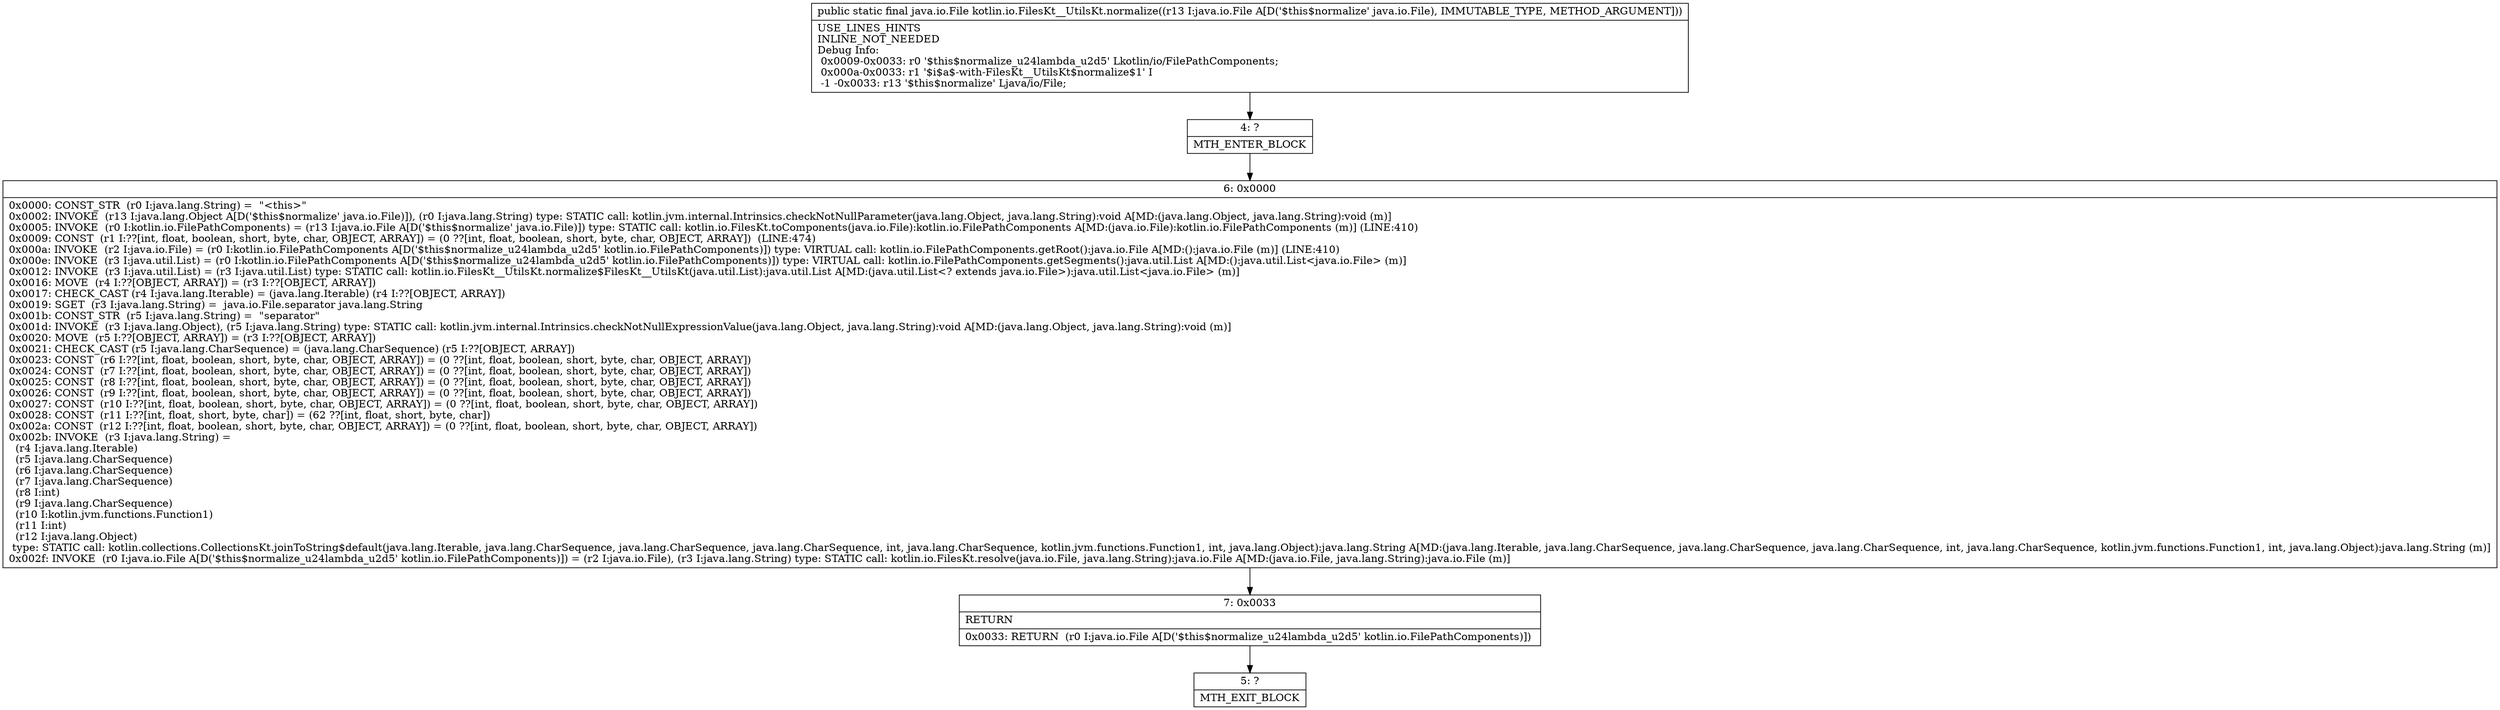 digraph "CFG forkotlin.io.FilesKt__UtilsKt.normalize(Ljava\/io\/File;)Ljava\/io\/File;" {
Node_4 [shape=record,label="{4\:\ ?|MTH_ENTER_BLOCK\l}"];
Node_6 [shape=record,label="{6\:\ 0x0000|0x0000: CONST_STR  (r0 I:java.lang.String) =  \"\<this\>\" \l0x0002: INVOKE  (r13 I:java.lang.Object A[D('$this$normalize' java.io.File)]), (r0 I:java.lang.String) type: STATIC call: kotlin.jvm.internal.Intrinsics.checkNotNullParameter(java.lang.Object, java.lang.String):void A[MD:(java.lang.Object, java.lang.String):void (m)]\l0x0005: INVOKE  (r0 I:kotlin.io.FilePathComponents) = (r13 I:java.io.File A[D('$this$normalize' java.io.File)]) type: STATIC call: kotlin.io.FilesKt.toComponents(java.io.File):kotlin.io.FilePathComponents A[MD:(java.io.File):kotlin.io.FilePathComponents (m)] (LINE:410)\l0x0009: CONST  (r1 I:??[int, float, boolean, short, byte, char, OBJECT, ARRAY]) = (0 ??[int, float, boolean, short, byte, char, OBJECT, ARRAY])  (LINE:474)\l0x000a: INVOKE  (r2 I:java.io.File) = (r0 I:kotlin.io.FilePathComponents A[D('$this$normalize_u24lambda_u2d5' kotlin.io.FilePathComponents)]) type: VIRTUAL call: kotlin.io.FilePathComponents.getRoot():java.io.File A[MD:():java.io.File (m)] (LINE:410)\l0x000e: INVOKE  (r3 I:java.util.List) = (r0 I:kotlin.io.FilePathComponents A[D('$this$normalize_u24lambda_u2d5' kotlin.io.FilePathComponents)]) type: VIRTUAL call: kotlin.io.FilePathComponents.getSegments():java.util.List A[MD:():java.util.List\<java.io.File\> (m)]\l0x0012: INVOKE  (r3 I:java.util.List) = (r3 I:java.util.List) type: STATIC call: kotlin.io.FilesKt__UtilsKt.normalize$FilesKt__UtilsKt(java.util.List):java.util.List A[MD:(java.util.List\<? extends java.io.File\>):java.util.List\<java.io.File\> (m)]\l0x0016: MOVE  (r4 I:??[OBJECT, ARRAY]) = (r3 I:??[OBJECT, ARRAY]) \l0x0017: CHECK_CAST (r4 I:java.lang.Iterable) = (java.lang.Iterable) (r4 I:??[OBJECT, ARRAY]) \l0x0019: SGET  (r3 I:java.lang.String) =  java.io.File.separator java.lang.String \l0x001b: CONST_STR  (r5 I:java.lang.String) =  \"separator\" \l0x001d: INVOKE  (r3 I:java.lang.Object), (r5 I:java.lang.String) type: STATIC call: kotlin.jvm.internal.Intrinsics.checkNotNullExpressionValue(java.lang.Object, java.lang.String):void A[MD:(java.lang.Object, java.lang.String):void (m)]\l0x0020: MOVE  (r5 I:??[OBJECT, ARRAY]) = (r3 I:??[OBJECT, ARRAY]) \l0x0021: CHECK_CAST (r5 I:java.lang.CharSequence) = (java.lang.CharSequence) (r5 I:??[OBJECT, ARRAY]) \l0x0023: CONST  (r6 I:??[int, float, boolean, short, byte, char, OBJECT, ARRAY]) = (0 ??[int, float, boolean, short, byte, char, OBJECT, ARRAY]) \l0x0024: CONST  (r7 I:??[int, float, boolean, short, byte, char, OBJECT, ARRAY]) = (0 ??[int, float, boolean, short, byte, char, OBJECT, ARRAY]) \l0x0025: CONST  (r8 I:??[int, float, boolean, short, byte, char, OBJECT, ARRAY]) = (0 ??[int, float, boolean, short, byte, char, OBJECT, ARRAY]) \l0x0026: CONST  (r9 I:??[int, float, boolean, short, byte, char, OBJECT, ARRAY]) = (0 ??[int, float, boolean, short, byte, char, OBJECT, ARRAY]) \l0x0027: CONST  (r10 I:??[int, float, boolean, short, byte, char, OBJECT, ARRAY]) = (0 ??[int, float, boolean, short, byte, char, OBJECT, ARRAY]) \l0x0028: CONST  (r11 I:??[int, float, short, byte, char]) = (62 ??[int, float, short, byte, char]) \l0x002a: CONST  (r12 I:??[int, float, boolean, short, byte, char, OBJECT, ARRAY]) = (0 ??[int, float, boolean, short, byte, char, OBJECT, ARRAY]) \l0x002b: INVOKE  (r3 I:java.lang.String) = \l  (r4 I:java.lang.Iterable)\l  (r5 I:java.lang.CharSequence)\l  (r6 I:java.lang.CharSequence)\l  (r7 I:java.lang.CharSequence)\l  (r8 I:int)\l  (r9 I:java.lang.CharSequence)\l  (r10 I:kotlin.jvm.functions.Function1)\l  (r11 I:int)\l  (r12 I:java.lang.Object)\l type: STATIC call: kotlin.collections.CollectionsKt.joinToString$default(java.lang.Iterable, java.lang.CharSequence, java.lang.CharSequence, java.lang.CharSequence, int, java.lang.CharSequence, kotlin.jvm.functions.Function1, int, java.lang.Object):java.lang.String A[MD:(java.lang.Iterable, java.lang.CharSequence, java.lang.CharSequence, java.lang.CharSequence, int, java.lang.CharSequence, kotlin.jvm.functions.Function1, int, java.lang.Object):java.lang.String (m)]\l0x002f: INVOKE  (r0 I:java.io.File A[D('$this$normalize_u24lambda_u2d5' kotlin.io.FilePathComponents)]) = (r2 I:java.io.File), (r3 I:java.lang.String) type: STATIC call: kotlin.io.FilesKt.resolve(java.io.File, java.lang.String):java.io.File A[MD:(java.io.File, java.lang.String):java.io.File (m)]\l}"];
Node_7 [shape=record,label="{7\:\ 0x0033|RETURN\l|0x0033: RETURN  (r0 I:java.io.File A[D('$this$normalize_u24lambda_u2d5' kotlin.io.FilePathComponents)]) \l}"];
Node_5 [shape=record,label="{5\:\ ?|MTH_EXIT_BLOCK\l}"];
MethodNode[shape=record,label="{public static final java.io.File kotlin.io.FilesKt__UtilsKt.normalize((r13 I:java.io.File A[D('$this$normalize' java.io.File), IMMUTABLE_TYPE, METHOD_ARGUMENT]))  | USE_LINES_HINTS\lINLINE_NOT_NEEDED\lDebug Info:\l  0x0009\-0x0033: r0 '$this$normalize_u24lambda_u2d5' Lkotlin\/io\/FilePathComponents;\l  0x000a\-0x0033: r1 '$i$a$\-with\-FilesKt__UtilsKt$normalize$1' I\l  \-1 \-0x0033: r13 '$this$normalize' Ljava\/io\/File;\l}"];
MethodNode -> Node_4;Node_4 -> Node_6;
Node_6 -> Node_7;
Node_7 -> Node_5;
}

